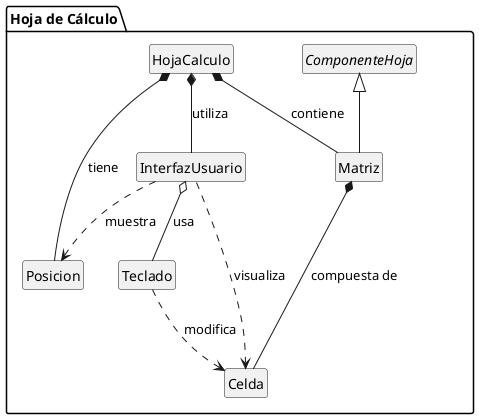 @startuml
hide circles
hide empty members

package "Hoja de Cálculo" {
  abstract class ComponenteHoja
  class Matriz
  class Celda
  class Posicion
  class InterfazUsuario
  class Teclado
  class HojaCalculo
  
  ComponenteHoja <|-- Matriz
  HojaCalculo *-- Matriz : contiene
  HojaCalculo *-- Posicion : tiene
  HojaCalculo *-- InterfazUsuario : utiliza
  Matriz *-- Celda : compuesta de
  InterfazUsuario o-- Teclado : usa
  InterfazUsuario ..> Celda : visualiza
  InterfazUsuario ..> Posicion : muestra
  Teclado ..> Celda : modifica
}
@enduml
